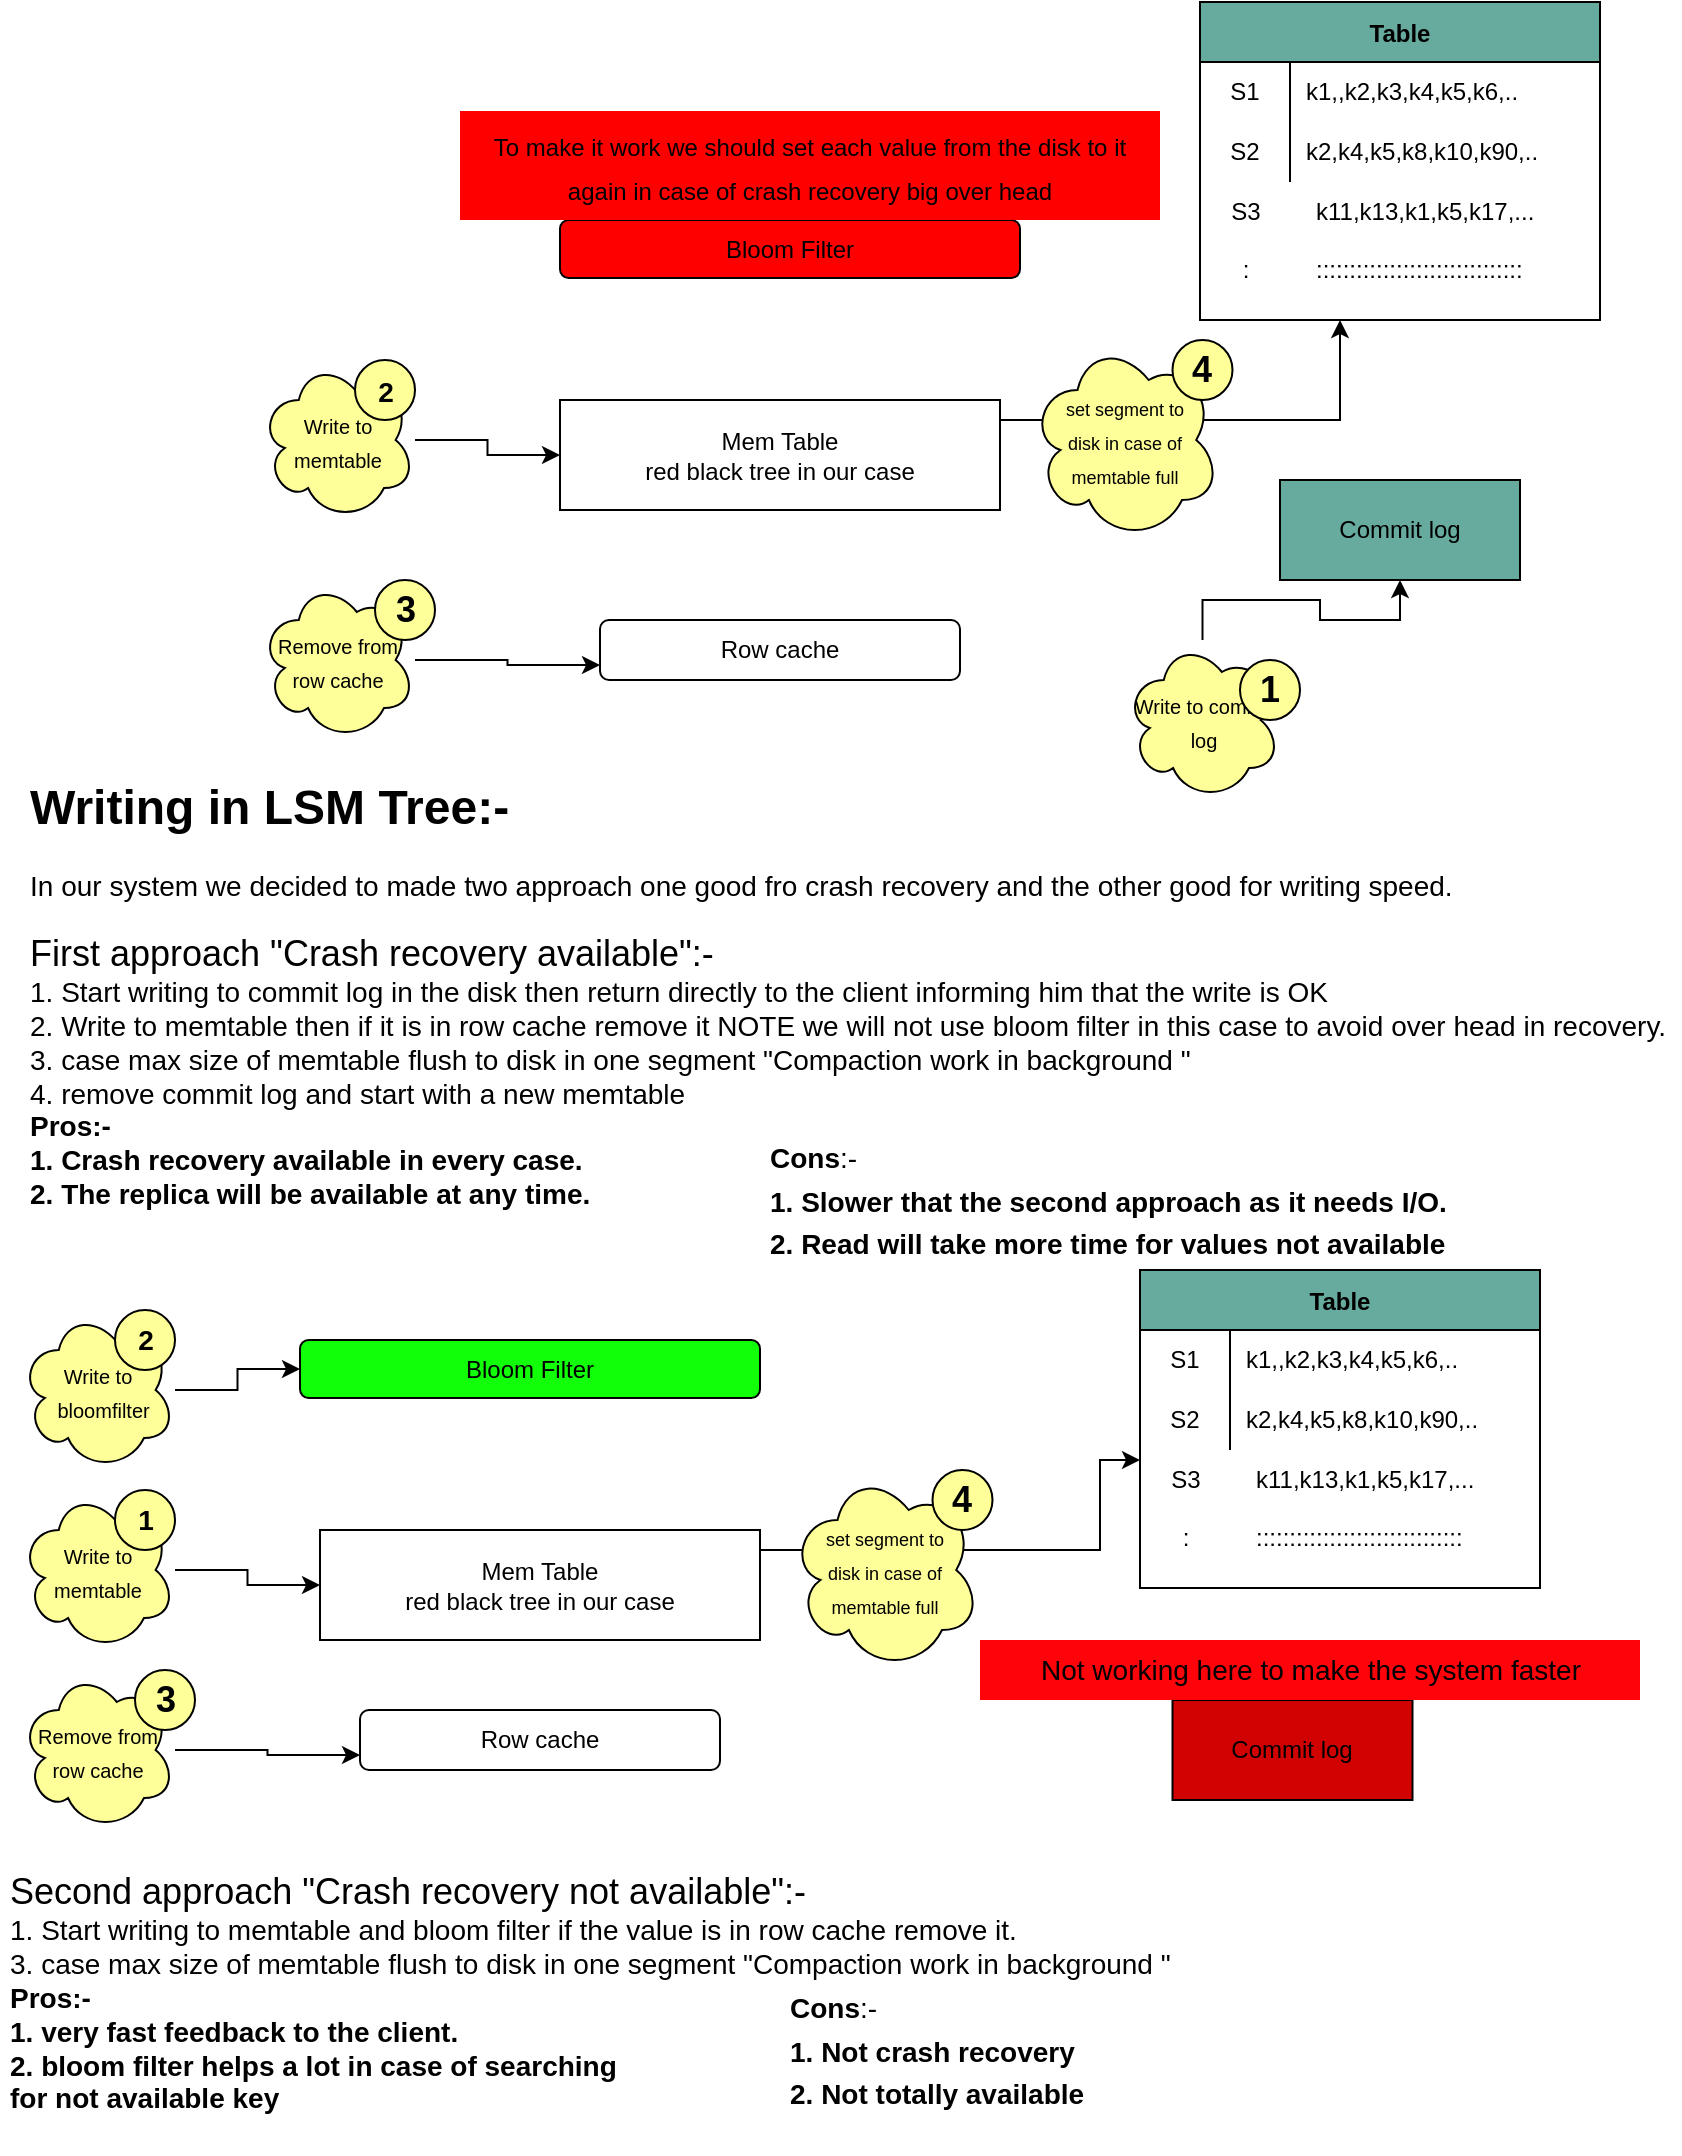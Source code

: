 <mxfile version="20.2.8" type="github"><diagram id="a2AX0m8dUi95z6fxLEgi" name="Page-1"><mxGraphModel dx="1348" dy="793" grid="1" gridSize="10" guides="1" tooltips="1" connect="1" arrows="1" fold="1" page="1" pageScale="1" pageWidth="850" pageHeight="1100" math="0" shadow="0"><root><mxCell id="0"/><mxCell id="1" parent="0"/><mxCell id="V03k7H0ApvZDbICM_Y4J-1" value="Table" style="shape=table;startSize=30;container=1;collapsible=0;childLayout=tableLayout;fixedRows=1;rowLines=0;fontStyle=1;fillColor=#67AB9F;" vertex="1" parent="1"><mxGeometry x="600" y="21" width="200" height="159" as="geometry"/></mxCell><mxCell id="V03k7H0ApvZDbICM_Y4J-5" value="" style="shape=tableRow;horizontal=0;startSize=0;swimlaneHead=0;swimlaneBody=0;top=0;left=0;bottom=0;right=0;collapsible=0;dropTarget=0;fillColor=none;points=[[0,0.5],[1,0.5]];portConstraint=eastwest;" vertex="1" parent="V03k7H0ApvZDbICM_Y4J-1"><mxGeometry y="30" width="200" height="30" as="geometry"/></mxCell><mxCell id="V03k7H0ApvZDbICM_Y4J-6" value="S1" style="shape=partialRectangle;html=1;whiteSpace=wrap;connectable=0;fillColor=none;top=0;left=0;bottom=0;right=0;overflow=hidden;" vertex="1" parent="V03k7H0ApvZDbICM_Y4J-5"><mxGeometry width="45" height="30" as="geometry"><mxRectangle width="45" height="30" as="alternateBounds"/></mxGeometry></mxCell><mxCell id="V03k7H0ApvZDbICM_Y4J-7" value="k1,,k2,k3,k4,k5,k6,.." style="shape=partialRectangle;html=1;whiteSpace=wrap;connectable=0;fillColor=none;top=0;left=0;bottom=0;right=0;align=left;spacingLeft=6;overflow=hidden;" vertex="1" parent="V03k7H0ApvZDbICM_Y4J-5"><mxGeometry x="45" width="155" height="30" as="geometry"><mxRectangle width="155" height="30" as="alternateBounds"/></mxGeometry></mxCell><mxCell id="V03k7H0ApvZDbICM_Y4J-8" value="" style="shape=tableRow;horizontal=0;startSize=0;swimlaneHead=0;swimlaneBody=0;top=0;left=0;bottom=0;right=0;collapsible=0;dropTarget=0;fillColor=none;points=[[0,0.5],[1,0.5]];portConstraint=eastwest;" vertex="1" parent="V03k7H0ApvZDbICM_Y4J-1"><mxGeometry y="60" width="200" height="30" as="geometry"/></mxCell><mxCell id="V03k7H0ApvZDbICM_Y4J-9" value="S2" style="shape=partialRectangle;html=1;whiteSpace=wrap;connectable=0;fillColor=none;top=0;left=0;bottom=0;right=0;overflow=hidden;" vertex="1" parent="V03k7H0ApvZDbICM_Y4J-8"><mxGeometry width="45" height="30" as="geometry"><mxRectangle width="45" height="30" as="alternateBounds"/></mxGeometry></mxCell><mxCell id="V03k7H0ApvZDbICM_Y4J-10" value="k2,k4,k5,k8,k10,k90,.." style="shape=partialRectangle;html=1;whiteSpace=wrap;connectable=0;fillColor=none;top=0;left=0;bottom=0;right=0;align=left;spacingLeft=6;overflow=hidden;" vertex="1" parent="V03k7H0ApvZDbICM_Y4J-8"><mxGeometry x="45" width="155" height="30" as="geometry"><mxRectangle width="155" height="30" as="alternateBounds"/></mxGeometry></mxCell><mxCell id="V03k7H0ApvZDbICM_Y4J-11" value="" style="shape=tableRow;horizontal=0;startSize=0;swimlaneHead=0;swimlaneBody=0;top=0;left=0;bottom=0;right=0;collapsible=0;dropTarget=0;fillColor=none;points=[[0,0.5],[1,0.5]];portConstraint=eastwest;" vertex="1" parent="1"><mxGeometry x="580" y="150" width="180" height="30" as="geometry"/></mxCell><mxCell id="V03k7H0ApvZDbICM_Y4J-14" value="" style="shape=tableRow;horizontal=0;startSize=0;swimlaneHead=0;swimlaneBody=0;top=0;left=0;bottom=0;right=0;collapsible=0;dropTarget=0;fillColor=none;points=[[0,0.5],[1,0.5]];portConstraint=eastwest;" vertex="1" parent="1"><mxGeometry x="580" y="170" width="180" height="30" as="geometry"/></mxCell><mxCell id="V03k7H0ApvZDbICM_Y4J-20" value="Bloom Filter " style="rounded=1;whiteSpace=wrap;html=1;fillColor=#FF0000;" vertex="1" parent="1"><mxGeometry x="280" y="130" width="230" height="29" as="geometry"/></mxCell><mxCell id="V03k7H0ApvZDbICM_Y4J-48" style="edgeStyle=orthogonalEdgeStyle;rounded=0;orthogonalLoop=1;jettySize=auto;html=1;fontSize=12;" edge="1" parent="1" source="V03k7H0ApvZDbICM_Y4J-22"><mxGeometry relative="1" as="geometry"><mxPoint x="670" y="180" as="targetPoint"/><Array as="points"><mxPoint x="670" y="230"/></Array></mxGeometry></mxCell><mxCell id="V03k7H0ApvZDbICM_Y4J-22" value="&lt;div&gt;Mem Table &lt;br&gt;&lt;/div&gt;&lt;div&gt;red black tree in our case &lt;br&gt;&lt;/div&gt;" style="rounded=0;whiteSpace=wrap;html=1;" vertex="1" parent="1"><mxGeometry x="280" y="220" width="220" height="55" as="geometry"/></mxCell><mxCell id="V03k7H0ApvZDbICM_Y4J-13" value="k11,k13,k1,k5,k17,..." style="shape=partialRectangle;html=1;whiteSpace=wrap;connectable=0;fillColor=none;top=0;left=0;bottom=0;right=0;align=left;spacingLeft=6;overflow=hidden;" vertex="1" parent="1"><mxGeometry x="650" y="111" width="140" height="30" as="geometry"><mxRectangle width="140" height="30" as="alternateBounds"/></mxGeometry></mxCell><mxCell id="V03k7H0ApvZDbICM_Y4J-12" value="S3 " style="shape=partialRectangle;html=1;whiteSpace=wrap;connectable=0;fillColor=none;top=0;left=0;bottom=0;right=0;overflow=hidden;" vertex="1" parent="1"><mxGeometry x="602.5" y="111" width="40" height="30" as="geometry"><mxRectangle width="40" height="30" as="alternateBounds"/></mxGeometry></mxCell><mxCell id="V03k7H0ApvZDbICM_Y4J-16" value=":::::::::::::::::::::::::::::::" style="shape=partialRectangle;html=1;whiteSpace=wrap;connectable=0;fillColor=none;top=0;left=0;bottom=0;right=0;align=left;spacingLeft=6;overflow=hidden;" vertex="1" parent="1"><mxGeometry x="650" y="140" width="140" height="30" as="geometry"><mxRectangle width="140" height="30" as="alternateBounds"/></mxGeometry></mxCell><mxCell id="V03k7H0ApvZDbICM_Y4J-15" value=":" style="shape=partialRectangle;html=1;whiteSpace=wrap;connectable=0;fillColor=none;top=0;left=0;bottom=0;right=0;overflow=hidden;" vertex="1" parent="1"><mxGeometry x="602.5" y="140" width="40" height="30" as="geometry"><mxRectangle width="40" height="30" as="alternateBounds"/></mxGeometry></mxCell><mxCell id="V03k7H0ApvZDbICM_Y4J-23" value="Commit log " style="rounded=0;whiteSpace=wrap;html=1;fillColor=#67AB9F;" vertex="1" parent="1"><mxGeometry x="640" y="260" width="120" height="50" as="geometry"/></mxCell><mxCell id="V03k7H0ApvZDbICM_Y4J-25" value="Row cache" style="rounded=1;whiteSpace=wrap;html=1;" vertex="1" parent="1"><mxGeometry x="300" y="330" width="180" height="30" as="geometry"/></mxCell><mxCell id="V03k7H0ApvZDbICM_Y4J-31" value="&lt;br&gt;&lt;h1&gt;Writing in LSM Tree:-&lt;/h1&gt;&lt;div&gt;&lt;font style=&quot;font-size: 14px;&quot;&gt;In our system we decided to made two approach one good fro crash recovery and the other good for writing speed.&lt;/font&gt;&lt;/div&gt;&lt;div&gt;&lt;font style=&quot;font-size: 11px;&quot;&gt;&lt;br&gt;&lt;/font&gt;&lt;/div&gt;&lt;div&gt;&lt;font style=&quot;font-size: 18px;&quot;&gt;First approach &quot;Crash recovery available&quot;:-&lt;/font&gt;&lt;/div&gt;&lt;div&gt;&lt;font style=&quot;font-size: 14px;&quot;&gt;1. Start writing to commit log in the disk then return directly to the client informing him that the write is OK&lt;/font&gt;&lt;/div&gt;&lt;div&gt;&lt;font style=&quot;font-size: 14px;&quot;&gt;2. Write to memtable then if it is in row cache remove it NOTE we will not use bloom filter in this case to avoid over head in recovery.&lt;/font&gt;&lt;/div&gt;&lt;div&gt;&lt;font style=&quot;font-size: 14px;&quot;&gt;3. case max size of memtable flush to disk in one segment &quot;Compaction work in background &quot;&lt;br&gt;&lt;/font&gt;&lt;/div&gt;&lt;div&gt;&lt;font style=&quot;font-size: 14px;&quot;&gt;4. remove commit log and start with a new memtable &amp;nbsp; &lt;br&gt;&lt;/font&gt;&lt;/div&gt;&lt;div&gt;&lt;font style=&quot;font-size: 14px;&quot;&gt;&lt;b&gt;Pros:-&lt;br&gt;&lt;/b&gt;&lt;/font&gt;&lt;/div&gt;&lt;div&gt;&lt;font style=&quot;font-size: 14px;&quot;&gt;&lt;b&gt;1. Crash recovery available in every case.&lt;/b&gt;&lt;/font&gt;&lt;/div&gt;&lt;div&gt;&lt;font style=&quot;font-size: 14px;&quot;&gt;&lt;b&gt;2. The replica will be available at any time.&amp;nbsp; &lt;br&gt;&lt;/b&gt;&lt;/font&gt;&lt;/div&gt;" style="text;html=1;strokeColor=none;fillColor=none;spacing=5;spacingTop=-20;whiteSpace=wrap;overflow=hidden;rounded=0;" vertex="1" parent="1"><mxGeometry x="10" y="390" width="830" height="270" as="geometry"/></mxCell><mxCell id="V03k7H0ApvZDbICM_Y4J-33" value="&lt;div align=&quot;left&quot;&gt;&lt;font style=&quot;font-size: 14px;&quot;&gt;&lt;b&gt;&lt;font style=&quot;font-size: 14px;&quot;&gt;Cons&lt;/font&gt;&lt;/b&gt;:-&lt;/font&gt;&lt;/div&gt;&lt;div align=&quot;left&quot;&gt;&lt;font style=&quot;font-size: 12px;&quot;&gt;&lt;b&gt;&lt;font style=&quot;font-size: 14px;&quot;&gt;1. Slower that the second approach as it needs I/O.&lt;/font&gt;&lt;/b&gt;&lt;/font&gt;&lt;/div&gt;&lt;div align=&quot;left&quot;&gt;&lt;font style=&quot;font-size: 12px;&quot;&gt;&lt;b&gt;&lt;font style=&quot;font-size: 14px;&quot;&gt;2. Read will take more time for values not available &lt;br&gt;&lt;/font&gt;&lt;/b&gt;&lt;/font&gt;&lt;/div&gt;" style="text;html=1;strokeColor=none;fillColor=none;align=left;verticalAlign=middle;whiteSpace=wrap;rounded=0;fontSize=18;" vertex="1" parent="1"><mxGeometry x="382.5" y="585" width="457.5" height="70" as="geometry"/></mxCell><mxCell id="V03k7H0ApvZDbICM_Y4J-37" style="edgeStyle=orthogonalEdgeStyle;rounded=0;orthogonalLoop=1;jettySize=auto;html=1;entryX=0.5;entryY=1;entryDx=0;entryDy=0;fontSize=10;" edge="1" parent="1" source="V03k7H0ApvZDbICM_Y4J-35" target="V03k7H0ApvZDbICM_Y4J-23"><mxGeometry relative="1" as="geometry"/></mxCell><mxCell id="V03k7H0ApvZDbICM_Y4J-35" value="&lt;font style=&quot;font-size: 10px;&quot;&gt;Write to commit log&lt;/font&gt;" style="ellipse;shape=cloud;whiteSpace=wrap;html=1;fontSize=14;fillColor=#FFFF99;" vertex="1" parent="1"><mxGeometry x="562.5" y="340" width="77.5" height="80" as="geometry"/></mxCell><mxCell id="V03k7H0ApvZDbICM_Y4J-38" value="&lt;b&gt;&lt;font style=&quot;font-size: 18px;&quot;&gt;1&lt;/font&gt;&lt;/b&gt;" style="ellipse;whiteSpace=wrap;html=1;aspect=fixed;fontSize=10;fillColor=#FFFF99;" vertex="1" parent="1"><mxGeometry x="620" y="350" width="30" height="30" as="geometry"/></mxCell><mxCell id="V03k7H0ApvZDbICM_Y4J-43" style="edgeStyle=orthogonalEdgeStyle;rounded=0;orthogonalLoop=1;jettySize=auto;html=1;entryX=0;entryY=0.5;entryDx=0;entryDy=0;fontSize=18;" edge="1" parent="1" source="V03k7H0ApvZDbICM_Y4J-41" target="V03k7H0ApvZDbICM_Y4J-22"><mxGeometry relative="1" as="geometry"/></mxCell><mxCell id="V03k7H0ApvZDbICM_Y4J-41" value="&lt;font style=&quot;font-size: 10px;&quot;&gt;Write to memtable&lt;br&gt;&lt;/font&gt;" style="ellipse;shape=cloud;whiteSpace=wrap;html=1;fontSize=14;fillColor=#FFFF99;" vertex="1" parent="1"><mxGeometry x="130" y="200" width="77.5" height="80" as="geometry"/></mxCell><mxCell id="V03k7H0ApvZDbICM_Y4J-42" value="&lt;font style=&quot;font-size: 18px;&quot;&gt;&lt;b&gt;&lt;font style=&quot;font-size: 14px;&quot;&gt;2&lt;/font&gt;&lt;/b&gt;&lt;/font&gt;" style="ellipse;whiteSpace=wrap;html=1;aspect=fixed;fontSize=10;fillColor=#FFFF99;" vertex="1" parent="1"><mxGeometry x="177.5" y="200" width="30" height="30" as="geometry"/></mxCell><mxCell id="V03k7H0ApvZDbICM_Y4J-46" style="edgeStyle=orthogonalEdgeStyle;rounded=0;orthogonalLoop=1;jettySize=auto;html=1;entryX=0;entryY=0.75;entryDx=0;entryDy=0;fontSize=18;" edge="1" parent="1" source="V03k7H0ApvZDbICM_Y4J-44" target="V03k7H0ApvZDbICM_Y4J-25"><mxGeometry relative="1" as="geometry"/></mxCell><mxCell id="V03k7H0ApvZDbICM_Y4J-44" value="&lt;font style=&quot;font-size: 10px;&quot;&gt;Remove from row cache&lt;br&gt;&lt;/font&gt;" style="ellipse;shape=cloud;whiteSpace=wrap;html=1;fontSize=14;fillColor=#FFFF99;" vertex="1" parent="1"><mxGeometry x="130" y="310" width="77.5" height="80" as="geometry"/></mxCell><mxCell id="V03k7H0ApvZDbICM_Y4J-45" value="&lt;font style=&quot;font-size: 18px;&quot;&gt;&lt;b&gt;3&lt;/b&gt;&lt;/font&gt;" style="ellipse;whiteSpace=wrap;html=1;aspect=fixed;fontSize=10;fillColor=#FFFF99;" vertex="1" parent="1"><mxGeometry x="187.5" y="310" width="30" height="30" as="geometry"/></mxCell><mxCell id="V03k7H0ApvZDbICM_Y4J-47" value="&lt;font style=&quot;font-size: 12px;&quot;&gt;To make it work we should set each value from the disk to it again in case of crash recovery big over head&lt;br&gt;&lt;/font&gt;" style="text;html=1;strokeColor=none;fillColor=#FF0000;align=center;verticalAlign=middle;whiteSpace=wrap;rounded=0;fontSize=18;" vertex="1" parent="1"><mxGeometry x="230" y="75.5" width="350" height="54.5" as="geometry"/></mxCell><mxCell id="V03k7H0ApvZDbICM_Y4J-49" value="&lt;div align=&quot;center&quot;&gt;&lt;font style=&quot;font-size: 9px;&quot;&gt;set segment to &lt;br&gt;&lt;/font&gt;&lt;/div&gt;&lt;div align=&quot;center&quot;&gt;&lt;font style=&quot;font-size: 9px;&quot;&gt;disk in case of memtable full&lt;/font&gt;&lt;br&gt;&lt;/div&gt;" style="ellipse;shape=cloud;whiteSpace=wrap;html=1;fontSize=14;fillColor=#FFFF99;" vertex="1" parent="1"><mxGeometry x="515" y="190" width="95" height="100" as="geometry"/></mxCell><mxCell id="V03k7H0ApvZDbICM_Y4J-50" value="&lt;b&gt;&lt;font style=&quot;font-size: 18px;&quot;&gt;4&lt;/font&gt;&lt;/b&gt;" style="ellipse;whiteSpace=wrap;html=1;aspect=fixed;fontSize=10;fillColor=#FFFF99;" vertex="1" parent="1"><mxGeometry x="586.25" y="190" width="30" height="30" as="geometry"/></mxCell><mxCell id="V03k7H0ApvZDbICM_Y4J-51" value="&lt;br&gt;&lt;div&gt;&lt;font style=&quot;font-size: 11px;&quot;&gt;&lt;br&gt;&lt;/font&gt;&lt;/div&gt;&lt;div&gt;&lt;font style=&quot;font-size: 18px;&quot;&gt;Second approach &quot;Crash recovery not available&quot;:-&lt;/font&gt;&lt;/div&gt;&lt;div&gt;&lt;font style=&quot;font-size: 14px;&quot;&gt;1. Start writing to memtable and bloom filter if the value is in row cache remove it.&lt;br&gt;&lt;/font&gt;&lt;/div&gt;&lt;div&gt;&lt;font style=&quot;font-size: 14px;&quot;&gt;3. case max size of memtable flush to disk in one segment &quot;Compaction work in background &quot;&lt;br&gt;&lt;/font&gt;&lt;/div&gt;&lt;div&gt;&lt;font style=&quot;font-size: 14px;&quot;&gt;&lt;b&gt;Pros:-&lt;br&gt;&lt;/b&gt;&lt;/font&gt;&lt;/div&gt;&lt;div&gt;&lt;font style=&quot;font-size: 14px;&quot;&gt;&lt;b&gt;1. very fast feedback to the client.&lt;br&gt;&lt;/b&gt;&lt;/font&gt;&lt;/div&gt;&lt;div&gt;&lt;font style=&quot;font-size: 14px;&quot;&gt;&lt;b&gt;2. bloom filter helps a lot in case of searching &lt;br&gt;&lt;/b&gt;&lt;/font&gt;&lt;/div&gt;&lt;div&gt;&lt;font style=&quot;font-size: 14px;&quot;&gt;&lt;b&gt;for not available key &lt;br&gt;&lt;/b&gt;&lt;/font&gt;&lt;/div&gt;" style="text;html=1;strokeColor=none;fillColor=none;spacing=5;spacingTop=-20;whiteSpace=wrap;overflow=hidden;rounded=0;" vertex="1" parent="1"><mxGeometry y="937" width="830" height="160" as="geometry"/></mxCell><mxCell id="V03k7H0ApvZDbICM_Y4J-52" value="&lt;div align=&quot;left&quot;&gt;&lt;font style=&quot;font-size: 14px;&quot;&gt;&lt;b&gt;&lt;font style=&quot;font-size: 14px;&quot;&gt;Cons&lt;/font&gt;&lt;/b&gt;:-&lt;/font&gt;&lt;/div&gt;&lt;div align=&quot;left&quot;&gt;&lt;font style=&quot;font-size: 12px;&quot;&gt;&lt;b&gt;&lt;font style=&quot;font-size: 14px;&quot;&gt;1. Not crash recovery &lt;br&gt;&lt;/font&gt;&lt;/b&gt;&lt;/font&gt;&lt;/div&gt;&lt;div align=&quot;left&quot;&gt;&lt;font style=&quot;font-size: 12px;&quot;&gt;&lt;b&gt;&lt;font style=&quot;font-size: 14px;&quot;&gt;2. Not totally available&amp;nbsp; &lt;br&gt;&lt;/font&gt;&lt;/b&gt;&lt;/font&gt;&lt;/div&gt;" style="text;html=1;strokeColor=none;fillColor=none;align=left;verticalAlign=middle;whiteSpace=wrap;rounded=0;fontSize=18;" vertex="1" parent="1"><mxGeometry x="393" y="1010" width="427" height="70" as="geometry"/></mxCell><mxCell id="V03k7H0ApvZDbICM_Y4J-83" value="Table" style="shape=table;startSize=30;container=1;collapsible=0;childLayout=tableLayout;fixedRows=1;rowLines=0;fontStyle=1;fillColor=#67AB9F;" vertex="1" parent="1"><mxGeometry x="570" y="655" width="200" height="159" as="geometry"/></mxCell><mxCell id="V03k7H0ApvZDbICM_Y4J-84" value="" style="shape=tableRow;horizontal=0;startSize=0;swimlaneHead=0;swimlaneBody=0;top=0;left=0;bottom=0;right=0;collapsible=0;dropTarget=0;fillColor=none;points=[[0,0.5],[1,0.5]];portConstraint=eastwest;" vertex="1" parent="V03k7H0ApvZDbICM_Y4J-83"><mxGeometry y="30" width="200" height="30" as="geometry"/></mxCell><mxCell id="V03k7H0ApvZDbICM_Y4J-85" value="S1" style="shape=partialRectangle;html=1;whiteSpace=wrap;connectable=0;fillColor=none;top=0;left=0;bottom=0;right=0;overflow=hidden;" vertex="1" parent="V03k7H0ApvZDbICM_Y4J-84"><mxGeometry width="45" height="30" as="geometry"><mxRectangle width="45" height="30" as="alternateBounds"/></mxGeometry></mxCell><mxCell id="V03k7H0ApvZDbICM_Y4J-86" value="k1,,k2,k3,k4,k5,k6,.." style="shape=partialRectangle;html=1;whiteSpace=wrap;connectable=0;fillColor=none;top=0;left=0;bottom=0;right=0;align=left;spacingLeft=6;overflow=hidden;" vertex="1" parent="V03k7H0ApvZDbICM_Y4J-84"><mxGeometry x="45" width="155" height="30" as="geometry"><mxRectangle width="155" height="30" as="alternateBounds"/></mxGeometry></mxCell><mxCell id="V03k7H0ApvZDbICM_Y4J-87" value="" style="shape=tableRow;horizontal=0;startSize=0;swimlaneHead=0;swimlaneBody=0;top=0;left=0;bottom=0;right=0;collapsible=0;dropTarget=0;fillColor=none;points=[[0,0.5],[1,0.5]];portConstraint=eastwest;" vertex="1" parent="V03k7H0ApvZDbICM_Y4J-83"><mxGeometry y="60" width="200" height="30" as="geometry"/></mxCell><mxCell id="V03k7H0ApvZDbICM_Y4J-88" value="S2" style="shape=partialRectangle;html=1;whiteSpace=wrap;connectable=0;fillColor=none;top=0;left=0;bottom=0;right=0;overflow=hidden;" vertex="1" parent="V03k7H0ApvZDbICM_Y4J-87"><mxGeometry width="45" height="30" as="geometry"><mxRectangle width="45" height="30" as="alternateBounds"/></mxGeometry></mxCell><mxCell id="V03k7H0ApvZDbICM_Y4J-89" value="k2,k4,k5,k8,k10,k90,.." style="shape=partialRectangle;html=1;whiteSpace=wrap;connectable=0;fillColor=none;top=0;left=0;bottom=0;right=0;align=left;spacingLeft=6;overflow=hidden;" vertex="1" parent="V03k7H0ApvZDbICM_Y4J-87"><mxGeometry x="45" width="155" height="30" as="geometry"><mxRectangle width="155" height="30" as="alternateBounds"/></mxGeometry></mxCell><mxCell id="V03k7H0ApvZDbICM_Y4J-90" value="" style="shape=tableRow;horizontal=0;startSize=0;swimlaneHead=0;swimlaneBody=0;top=0;left=0;bottom=0;right=0;collapsible=0;dropTarget=0;fillColor=none;points=[[0,0.5],[1,0.5]];portConstraint=eastwest;" vertex="1" parent="1"><mxGeometry x="550" y="784" width="180" height="30" as="geometry"/></mxCell><mxCell id="V03k7H0ApvZDbICM_Y4J-91" value="" style="shape=tableRow;horizontal=0;startSize=0;swimlaneHead=0;swimlaneBody=0;top=0;left=0;bottom=0;right=0;collapsible=0;dropTarget=0;fillColor=none;points=[[0,0.5],[1,0.5]];portConstraint=eastwest;" vertex="1" parent="1"><mxGeometry x="550" y="804" width="180" height="30" as="geometry"/></mxCell><mxCell id="V03k7H0ApvZDbICM_Y4J-92" value="Bloom Filter " style="rounded=1;whiteSpace=wrap;html=1;fillColor=#12FF0A;" vertex="1" parent="1"><mxGeometry x="150" y="690" width="230" height="29" as="geometry"/></mxCell><mxCell id="V03k7H0ApvZDbICM_Y4J-93" style="edgeStyle=orthogonalEdgeStyle;rounded=0;orthogonalLoop=1;jettySize=auto;html=1;fontSize=12;" edge="1" parent="1" source="V03k7H0ApvZDbICM_Y4J-94"><mxGeometry relative="1" as="geometry"><mxPoint x="570" y="750" as="targetPoint"/><Array as="points"><mxPoint x="550" y="795"/></Array></mxGeometry></mxCell><mxCell id="V03k7H0ApvZDbICM_Y4J-94" value="&lt;div&gt;Mem Table &lt;br&gt;&lt;/div&gt;&lt;div&gt;red black tree in our case &lt;br&gt;&lt;/div&gt;" style="rounded=0;whiteSpace=wrap;html=1;" vertex="1" parent="1"><mxGeometry x="160" y="785" width="220" height="55" as="geometry"/></mxCell><mxCell id="V03k7H0ApvZDbICM_Y4J-95" value="k11,k13,k1,k5,k17,..." style="shape=partialRectangle;html=1;whiteSpace=wrap;connectable=0;fillColor=none;top=0;left=0;bottom=0;right=0;align=left;spacingLeft=6;overflow=hidden;" vertex="1" parent="1"><mxGeometry x="620" y="745" width="140" height="30" as="geometry"><mxRectangle width="140" height="30" as="alternateBounds"/></mxGeometry></mxCell><mxCell id="V03k7H0ApvZDbICM_Y4J-96" value="S3 " style="shape=partialRectangle;html=1;whiteSpace=wrap;connectable=0;fillColor=none;top=0;left=0;bottom=0;right=0;overflow=hidden;" vertex="1" parent="1"><mxGeometry x="572.5" y="745" width="40" height="30" as="geometry"><mxRectangle width="40" height="30" as="alternateBounds"/></mxGeometry></mxCell><mxCell id="V03k7H0ApvZDbICM_Y4J-97" value=":::::::::::::::::::::::::::::::" style="shape=partialRectangle;html=1;whiteSpace=wrap;connectable=0;fillColor=none;top=0;left=0;bottom=0;right=0;align=left;spacingLeft=6;overflow=hidden;" vertex="1" parent="1"><mxGeometry x="620" y="774" width="140" height="30" as="geometry"><mxRectangle width="140" height="30" as="alternateBounds"/></mxGeometry></mxCell><mxCell id="V03k7H0ApvZDbICM_Y4J-98" value=":" style="shape=partialRectangle;html=1;whiteSpace=wrap;connectable=0;fillColor=none;top=0;left=0;bottom=0;right=0;overflow=hidden;" vertex="1" parent="1"><mxGeometry x="572.5" y="774" width="40" height="30" as="geometry"><mxRectangle width="40" height="30" as="alternateBounds"/></mxGeometry></mxCell><mxCell id="V03k7H0ApvZDbICM_Y4J-99" value="Commit log " style="rounded=0;whiteSpace=wrap;html=1;fillColor=#D10202;" vertex="1" parent="1"><mxGeometry x="586.25" y="870" width="120" height="50" as="geometry"/></mxCell><mxCell id="V03k7H0ApvZDbICM_Y4J-100" value="Row cache" style="rounded=1;whiteSpace=wrap;html=1;" vertex="1" parent="1"><mxGeometry x="180" y="875" width="180" height="30" as="geometry"/></mxCell><mxCell id="V03k7H0ApvZDbICM_Y4J-104" style="edgeStyle=orthogonalEdgeStyle;rounded=0;orthogonalLoop=1;jettySize=auto;html=1;entryX=0;entryY=0.5;entryDx=0;entryDy=0;fontSize=18;" edge="1" parent="1" source="V03k7H0ApvZDbICM_Y4J-105" target="V03k7H0ApvZDbICM_Y4J-94"><mxGeometry relative="1" as="geometry"/></mxCell><mxCell id="V03k7H0ApvZDbICM_Y4J-105" value="&lt;font style=&quot;font-size: 10px;&quot;&gt;Write to memtable&lt;br&gt;&lt;/font&gt;" style="ellipse;shape=cloud;whiteSpace=wrap;html=1;fontSize=14;fillColor=#FFFF99;" vertex="1" parent="1"><mxGeometry x="10" y="765" width="77.5" height="80" as="geometry"/></mxCell><mxCell id="V03k7H0ApvZDbICM_Y4J-106" value="&lt;b&gt;&lt;font style=&quot;font-size: 14px;&quot;&gt;1&lt;/font&gt;&lt;/b&gt;" style="ellipse;whiteSpace=wrap;html=1;aspect=fixed;fontSize=10;fillColor=#FFFF99;" vertex="1" parent="1"><mxGeometry x="57.5" y="765" width="30" height="30" as="geometry"/></mxCell><mxCell id="V03k7H0ApvZDbICM_Y4J-107" style="edgeStyle=orthogonalEdgeStyle;rounded=0;orthogonalLoop=1;jettySize=auto;html=1;entryX=0;entryY=0.75;entryDx=0;entryDy=0;fontSize=18;" edge="1" parent="1" source="V03k7H0ApvZDbICM_Y4J-108" target="V03k7H0ApvZDbICM_Y4J-100"><mxGeometry relative="1" as="geometry"/></mxCell><mxCell id="V03k7H0ApvZDbICM_Y4J-108" value="&lt;font style=&quot;font-size: 10px;&quot;&gt;Remove from row cache&lt;br&gt;&lt;/font&gt;" style="ellipse;shape=cloud;whiteSpace=wrap;html=1;fontSize=14;fillColor=#FFFF99;" vertex="1" parent="1"><mxGeometry x="10" y="855" width="77.5" height="80" as="geometry"/></mxCell><mxCell id="V03k7H0ApvZDbICM_Y4J-109" value="&lt;font style=&quot;font-size: 18px;&quot;&gt;&lt;b&gt;3&lt;/b&gt;&lt;/font&gt;" style="ellipse;whiteSpace=wrap;html=1;aspect=fixed;fontSize=10;fillColor=#FFFF99;" vertex="1" parent="1"><mxGeometry x="67.5" y="855" width="30" height="30" as="geometry"/></mxCell><mxCell id="V03k7H0ApvZDbICM_Y4J-111" value="&lt;div align=&quot;center&quot;&gt;&lt;font style=&quot;font-size: 9px;&quot;&gt;set segment to &lt;br&gt;&lt;/font&gt;&lt;/div&gt;&lt;div align=&quot;center&quot;&gt;&lt;font style=&quot;font-size: 9px;&quot;&gt;disk in case of memtable full&lt;/font&gt;&lt;br&gt;&lt;/div&gt;" style="ellipse;shape=cloud;whiteSpace=wrap;html=1;fontSize=14;fillColor=#FFFF99;" vertex="1" parent="1"><mxGeometry x="395" y="755" width="95" height="100" as="geometry"/></mxCell><mxCell id="V03k7H0ApvZDbICM_Y4J-112" value="&lt;b&gt;&lt;font style=&quot;font-size: 18px;&quot;&gt;4&lt;/font&gt;&lt;/b&gt;" style="ellipse;whiteSpace=wrap;html=1;aspect=fixed;fontSize=10;fillColor=#FFFF99;" vertex="1" parent="1"><mxGeometry x="466.25" y="755" width="30" height="30" as="geometry"/></mxCell><mxCell id="V03k7H0ApvZDbICM_Y4J-115" style="edgeStyle=orthogonalEdgeStyle;rounded=0;orthogonalLoop=1;jettySize=auto;html=1;fontSize=14;" edge="1" parent="1" source="V03k7H0ApvZDbICM_Y4J-113" target="V03k7H0ApvZDbICM_Y4J-92"><mxGeometry relative="1" as="geometry"/></mxCell><mxCell id="V03k7H0ApvZDbICM_Y4J-113" value="&lt;div&gt;&lt;font style=&quot;font-size: 10px;&quot;&gt;Write to &lt;br&gt;&lt;/font&gt;&lt;/div&gt;&lt;div&gt;&lt;font style=&quot;font-size: 10px;&quot;&gt;&amp;nbsp; bloomfilter&lt;/font&gt;&lt;/div&gt;" style="ellipse;shape=cloud;whiteSpace=wrap;html=1;fontSize=14;fillColor=#FFFF99;" vertex="1" parent="1"><mxGeometry x="10" y="675" width="77.5" height="80" as="geometry"/></mxCell><mxCell id="V03k7H0ApvZDbICM_Y4J-114" value="&lt;b&gt;&lt;font style=&quot;font-size: 14px;&quot;&gt;2&lt;/font&gt;&lt;/b&gt;" style="ellipse;whiteSpace=wrap;html=1;aspect=fixed;fontSize=10;fillColor=#FFFF99;" vertex="1" parent="1"><mxGeometry x="57.5" y="675" width="30" height="30" as="geometry"/></mxCell><mxCell id="V03k7H0ApvZDbICM_Y4J-116" value="Not working here to make the system faster " style="text;html=1;align=center;verticalAlign=middle;resizable=0;points=[];autosize=1;strokeColor=none;fillColor=#FF030B;fontSize=14;" vertex="1" parent="1"><mxGeometry x="490" y="840" width="330" height="30" as="geometry"/></mxCell></root></mxGraphModel></diagram></mxfile>